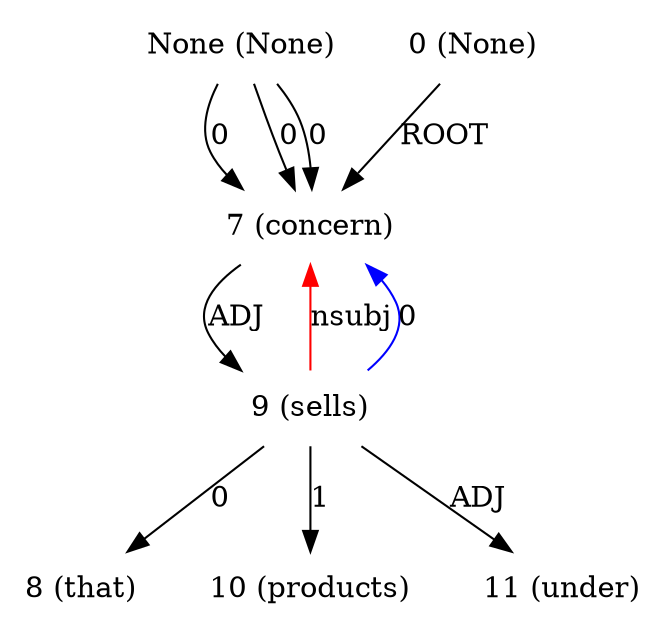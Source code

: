 digraph G{
edge [dir=forward]
node [shape=plaintext]

None [label="None (None)"]
None -> 7 [label="0"]
None [label="None (None)"]
None -> 7 [label="0"]
None [label="None (None)"]
None -> 7 [label="0"]
0 [label="0 (None)"]
0 -> 7 [label="ROOT"]
7 [label="7 (concern)"]
7 -> 9 [label="ADJ"]
9 -> 7 [label="nsubj", color="red"]
8 [label="8 (that)"]
9 [label="9 (sells)"]
9 -> 10 [label="1"]
9 -> 8 [label="0"]
9 -> 7 [label="0", color="blue"]
9 -> 11 [label="ADJ"]
10 [label="10 (products)"]
11 [label="11 (under)"]
}
